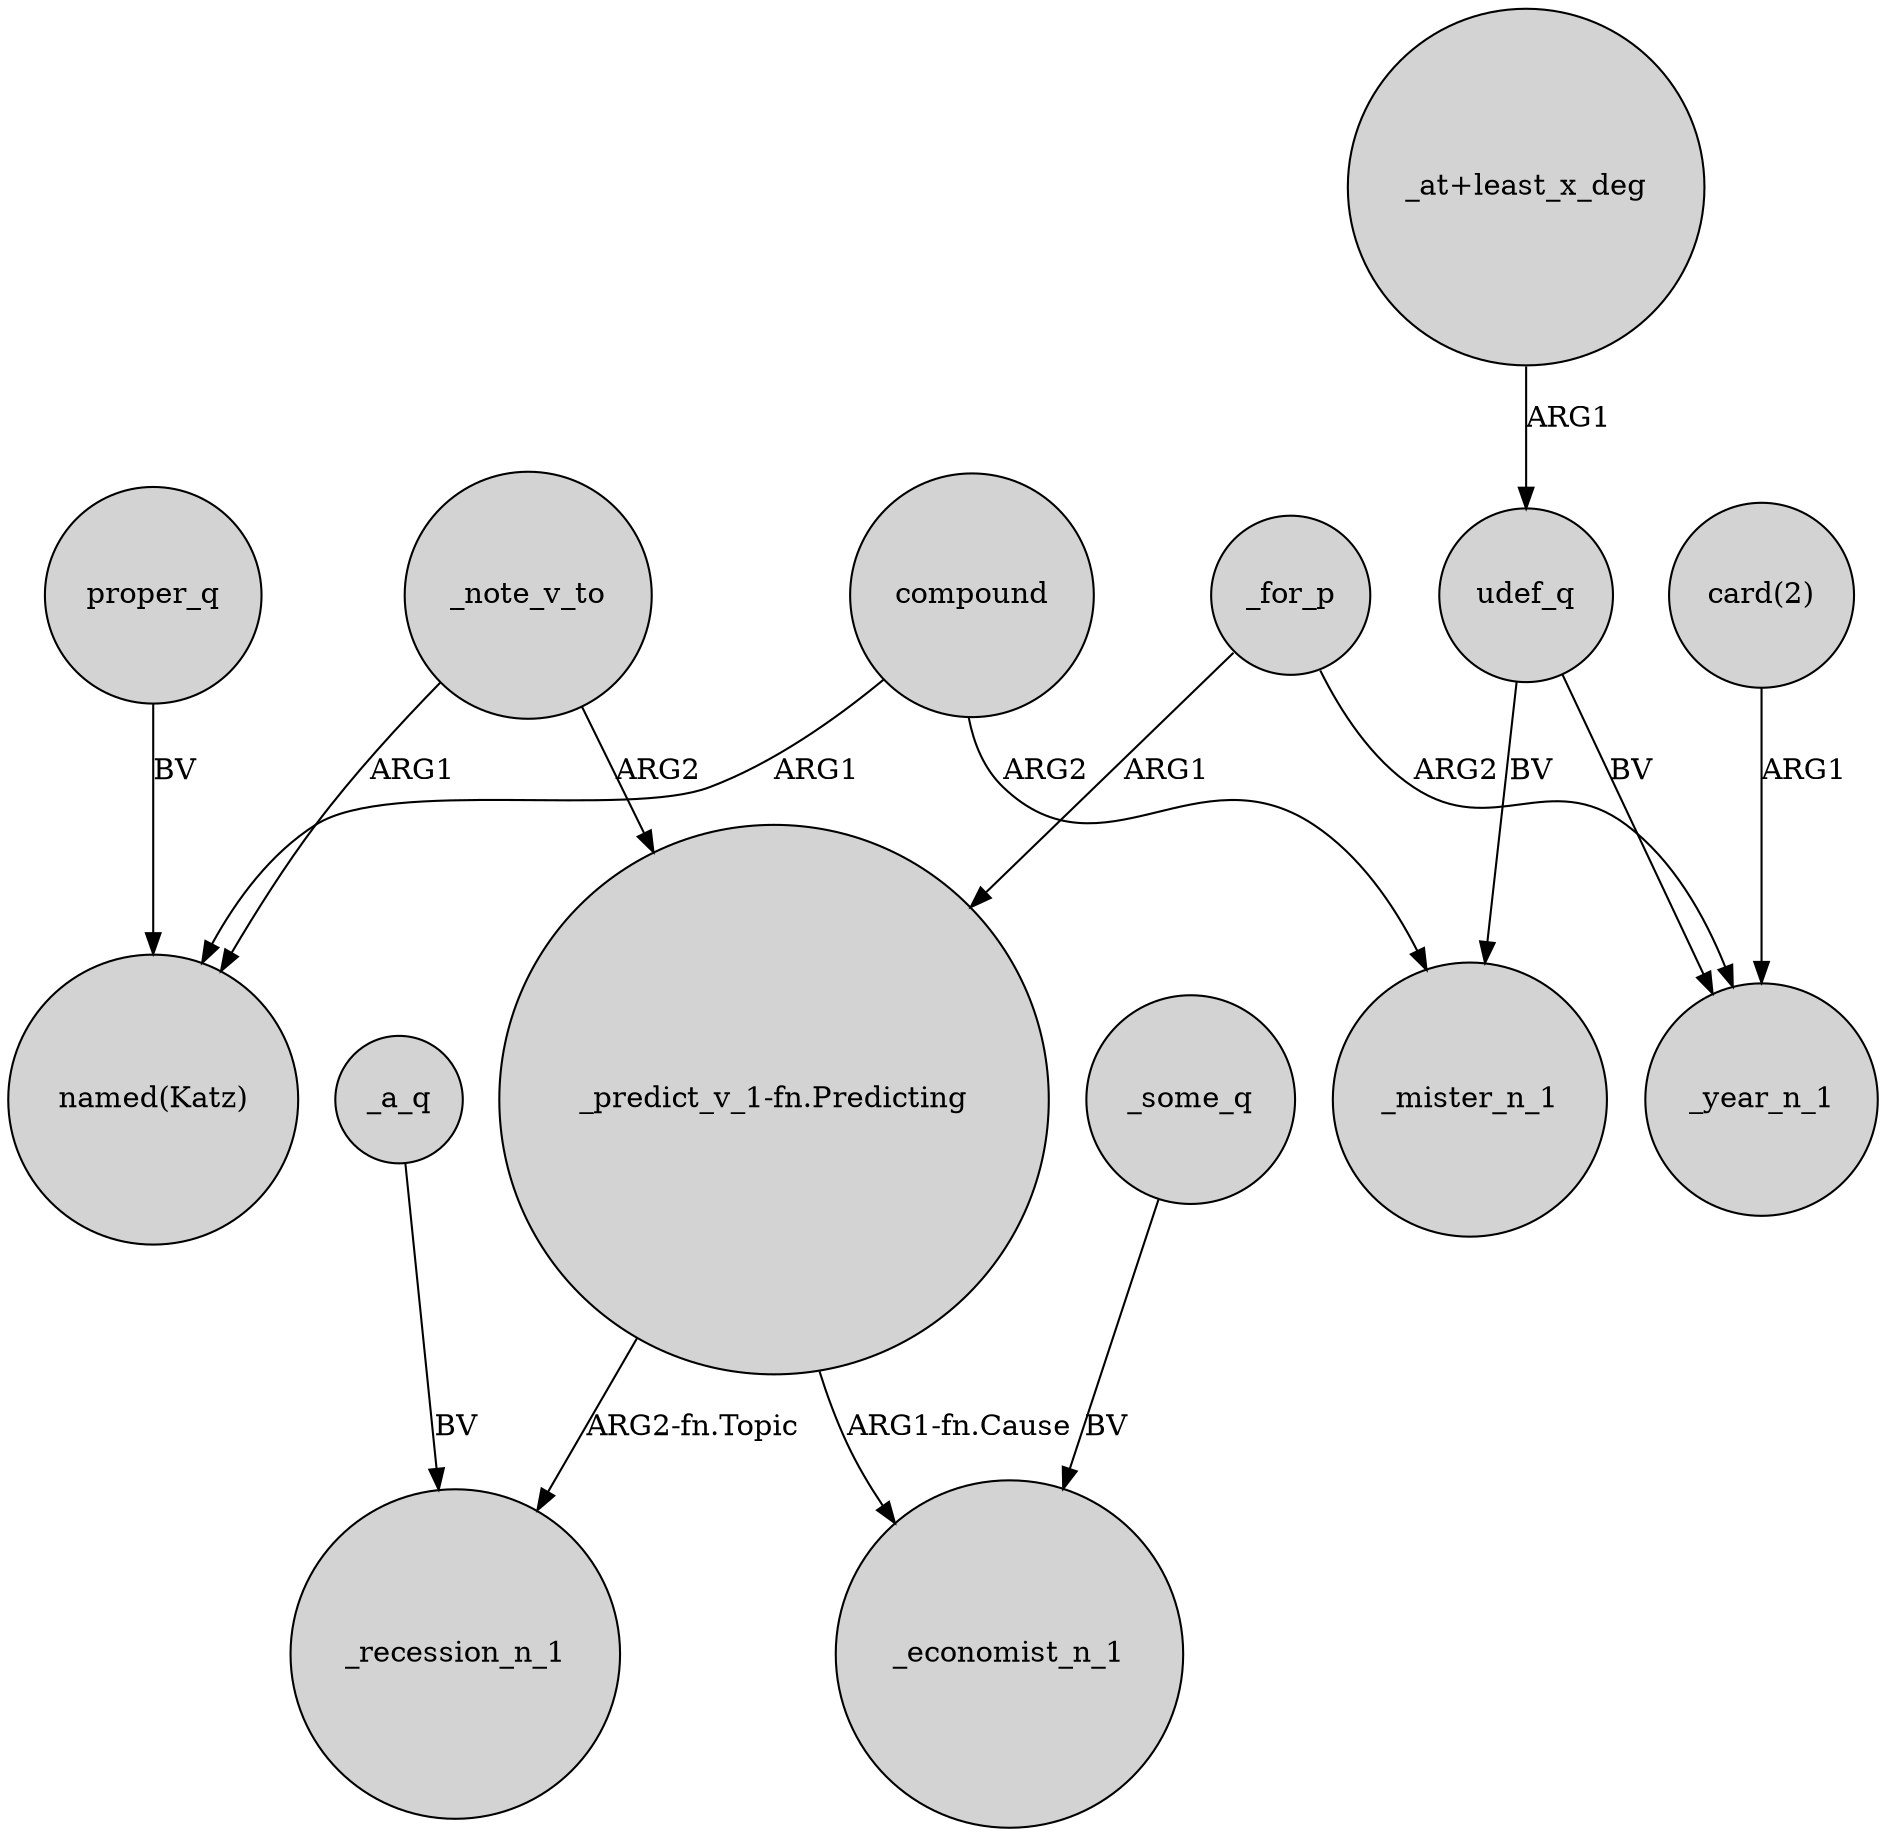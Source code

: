 digraph {
	node [shape=circle style=filled]
	proper_q -> "named(Katz)" [label=BV]
	udef_q -> _mister_n_1 [label=BV]
	udef_q -> _year_n_1 [label=BV]
	"card(2)" -> _year_n_1 [label=ARG1]
	_note_v_to -> "named(Katz)" [label=ARG1]
	"_predict_v_1-fn.Predicting" -> _recession_n_1 [label="ARG2-fn.Topic"]
	"_predict_v_1-fn.Predicting" -> _economist_n_1 [label="ARG1-fn.Cause"]
	_for_p -> _year_n_1 [label=ARG2]
	_some_q -> _economist_n_1 [label=BV]
	_for_p -> "_predict_v_1-fn.Predicting" [label=ARG1]
	"_at+least_x_deg" -> udef_q [label=ARG1]
	compound -> _mister_n_1 [label=ARG2]
	_note_v_to -> "_predict_v_1-fn.Predicting" [label=ARG2]
	_a_q -> _recession_n_1 [label=BV]
	compound -> "named(Katz)" [label=ARG1]
}
